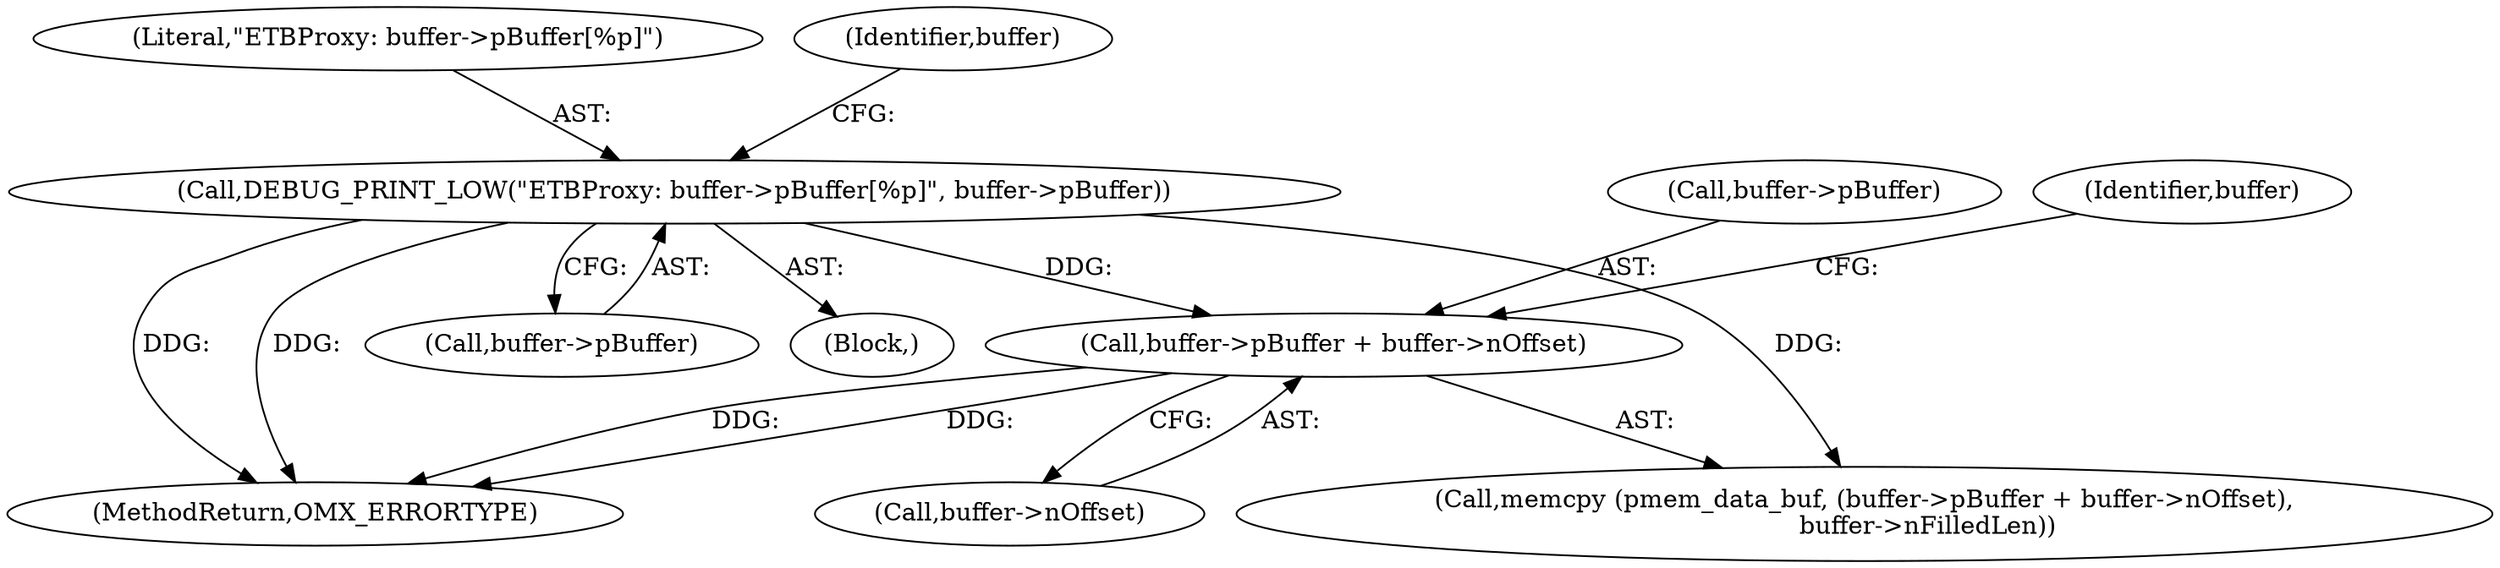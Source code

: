 digraph "0_Android_4ed06d14080d8667d5be14eed200e378cba78345_0@pointer" {
"1000517" [label="(Call,buffer->pBuffer + buffer->nOffset)"];
"1000132" [label="(Call,DEBUG_PRINT_LOW(\"ETBProxy: buffer->pBuffer[%p]\", buffer->pBuffer))"];
"1000518" [label="(Call,buffer->pBuffer)"];
"1000134" [label="(Call,buffer->pBuffer)"];
"1000132" [label="(Call,DEBUG_PRINT_LOW(\"ETBProxy: buffer->pBuffer[%p]\", buffer->pBuffer))"];
"1000525" [label="(Identifier,buffer)"];
"1000104" [label="(Block,)"];
"1000133" [label="(Literal,\"ETBProxy: buffer->pBuffer[%p]\")"];
"1000139" [label="(Identifier,buffer)"];
"1000521" [label="(Call,buffer->nOffset)"];
"1000515" [label="(Call,memcpy (pmem_data_buf, (buffer->pBuffer + buffer->nOffset),\n                buffer->nFilledLen))"];
"1000517" [label="(Call,buffer->pBuffer + buffer->nOffset)"];
"1000619" [label="(MethodReturn,OMX_ERRORTYPE)"];
"1000517" -> "1000515"  [label="AST: "];
"1000517" -> "1000521"  [label="CFG: "];
"1000518" -> "1000517"  [label="AST: "];
"1000521" -> "1000517"  [label="AST: "];
"1000525" -> "1000517"  [label="CFG: "];
"1000517" -> "1000619"  [label="DDG: "];
"1000517" -> "1000619"  [label="DDG: "];
"1000132" -> "1000517"  [label="DDG: "];
"1000132" -> "1000104"  [label="AST: "];
"1000132" -> "1000134"  [label="CFG: "];
"1000133" -> "1000132"  [label="AST: "];
"1000134" -> "1000132"  [label="AST: "];
"1000139" -> "1000132"  [label="CFG: "];
"1000132" -> "1000619"  [label="DDG: "];
"1000132" -> "1000619"  [label="DDG: "];
"1000132" -> "1000515"  [label="DDG: "];
}
